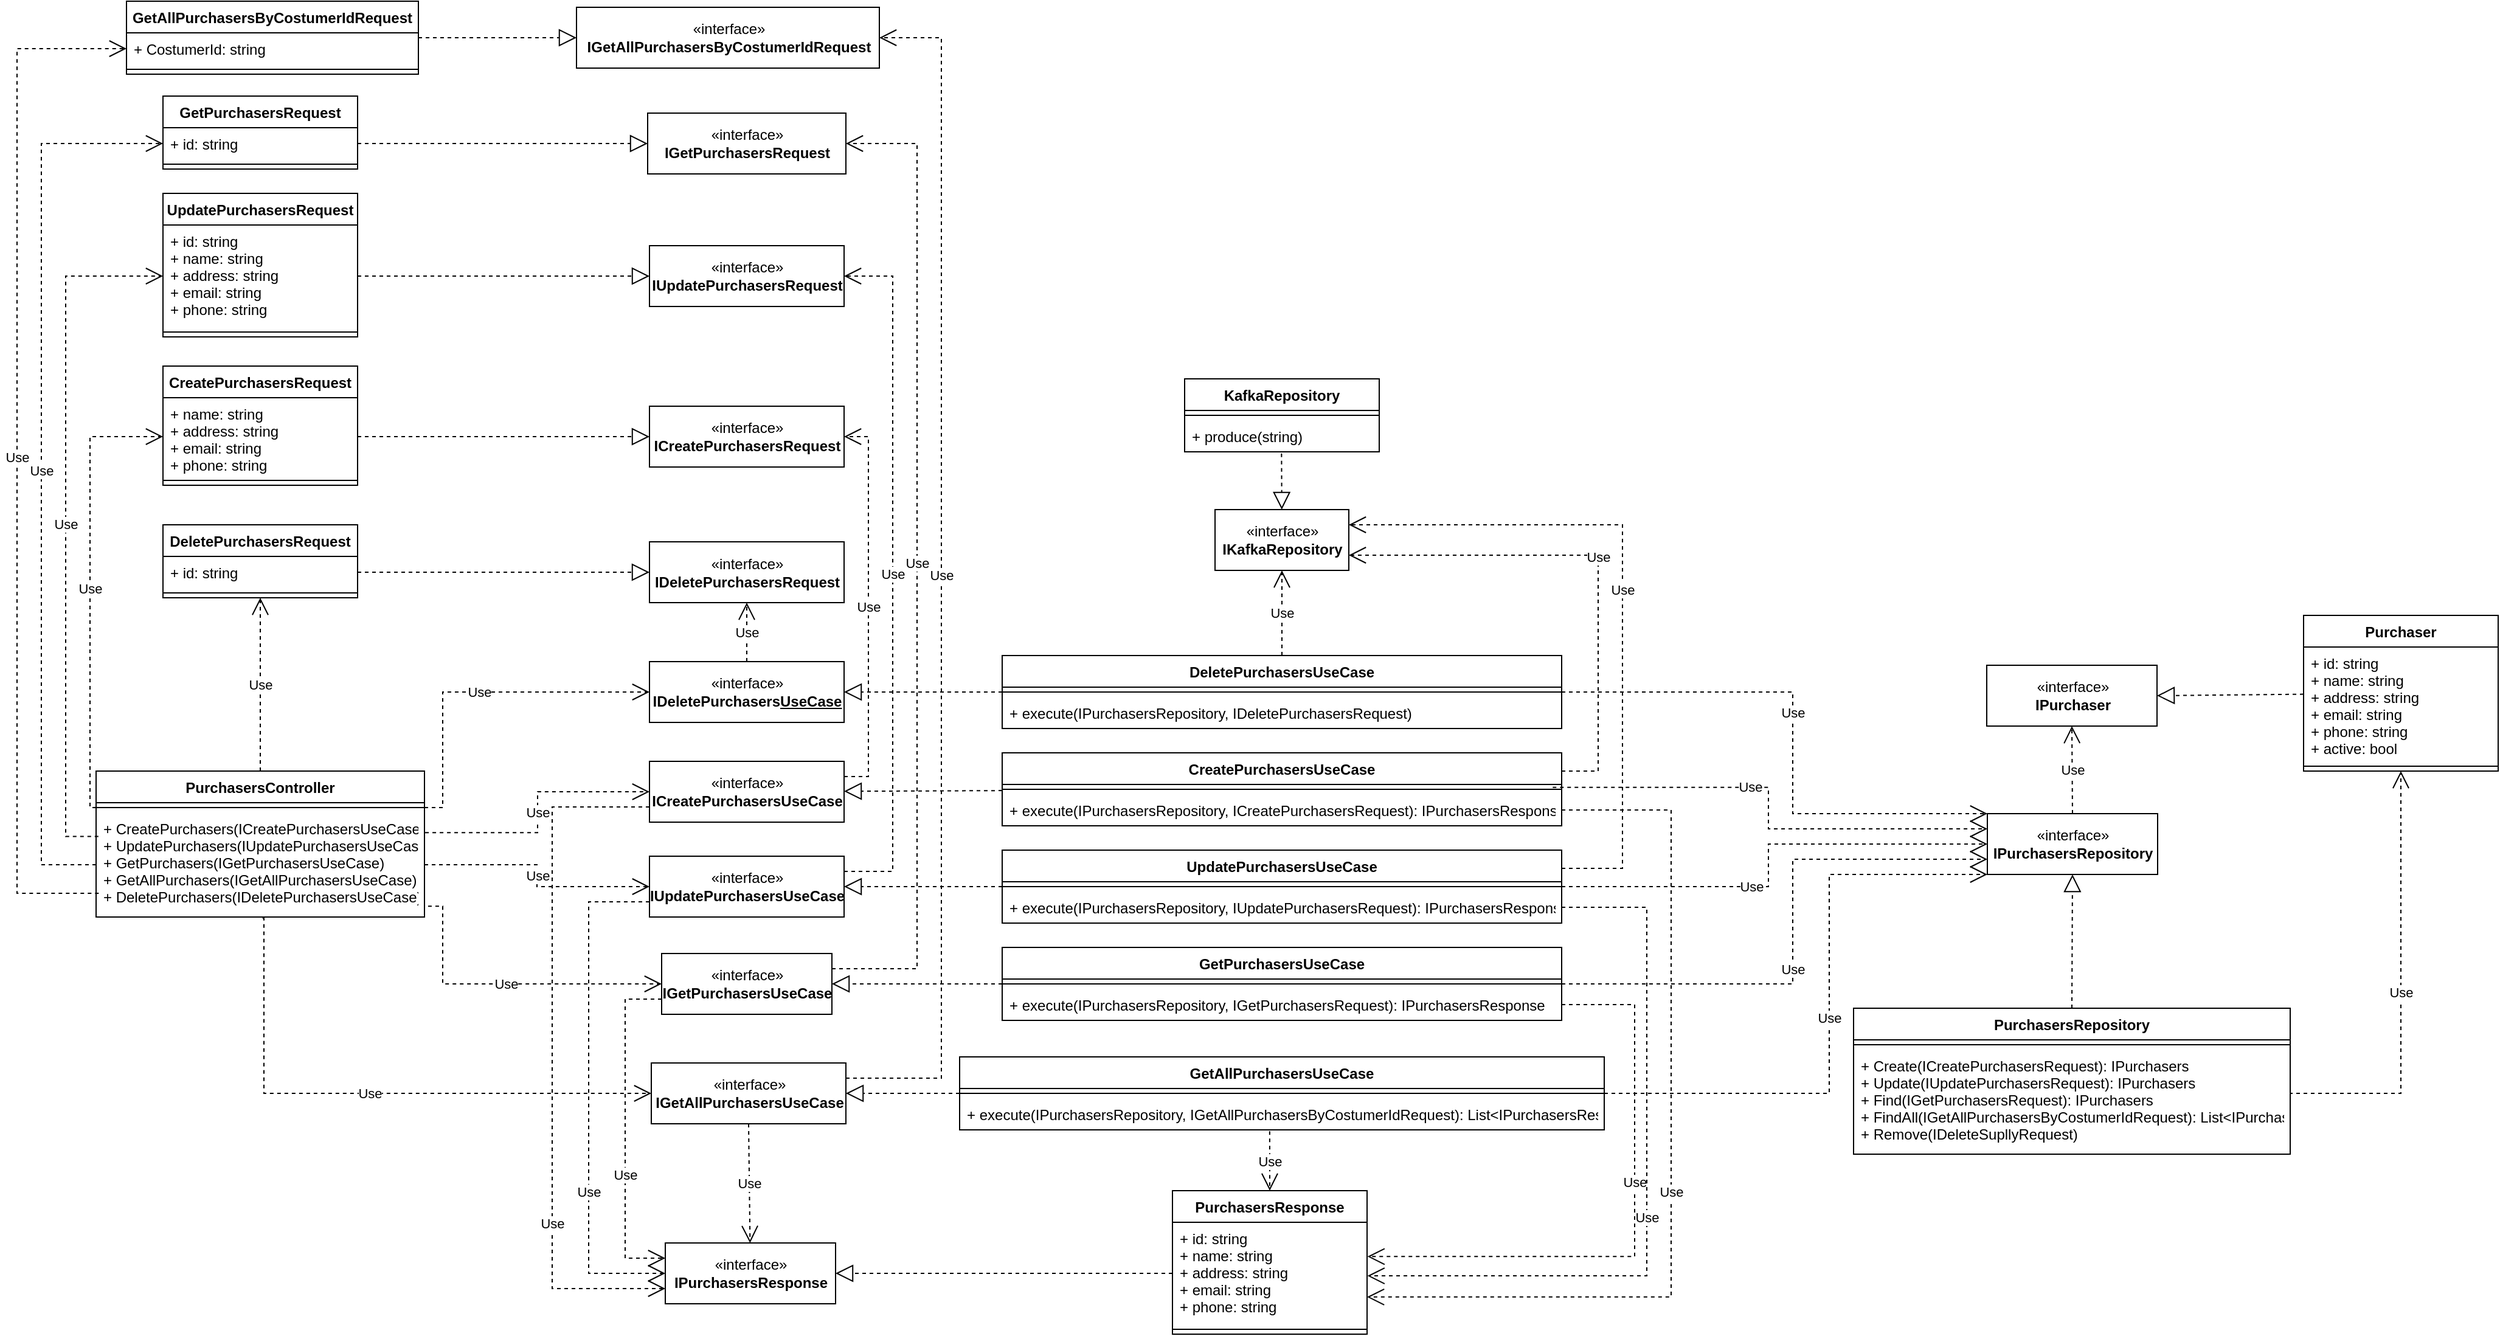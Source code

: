 <mxfile version="18.0.7" type="device"><diagram id="oYw7R-O7Lhc5RY37vG5c" name="Page-1"><mxGraphModel dx="2692" dy="2877" grid="1" gridSize="10" guides="1" tooltips="1" connect="1" arrows="1" fold="1" page="1" pageScale="1" pageWidth="827" pageHeight="1169" math="0" shadow="0"><root><mxCell id="0"/><mxCell id="1" parent="0"/><mxCell id="G_dxRfM780Akff3Wm1Jz-1" value="" style="endArrow=block;dashed=1;endFill=0;endSize=12;html=1;rounded=0;exitX=0;exitY=0.5;exitDx=0;exitDy=0;entryX=1;entryY=0.5;entryDx=0;entryDy=0;" parent="1" source="G_dxRfM780Akff3Wm1Jz-48" target="G_dxRfM780Akff3Wm1Jz-2" edge="1"><mxGeometry width="160" relative="1" as="geometry"><mxPoint x="-690" y="-1310" as="sourcePoint"/><mxPoint x="-260" y="-1103" as="targetPoint"/></mxGeometry></mxCell><mxCell id="G_dxRfM780Akff3Wm1Jz-2" value="«interface»&lt;br&gt;&lt;b&gt;IPurchasersResponse&lt;/b&gt;" style="html=1;" parent="1" vertex="1"><mxGeometry x="-897" y="-1280" width="140" height="50" as="geometry"/></mxCell><mxCell id="G_dxRfM780Akff3Wm1Jz-3" value="" style="endArrow=block;dashed=1;endFill=0;endSize=12;html=1;rounded=0;" parent="1" source="G_dxRfM780Akff3Wm1Jz-10" target="G_dxRfM780Akff3Wm1Jz-21" edge="1"><mxGeometry width="160" relative="1" as="geometry"><mxPoint x="-330" y="-1543" as="sourcePoint"/><mxPoint x="-170" y="-1543" as="targetPoint"/></mxGeometry></mxCell><mxCell id="G_dxRfM780Akff3Wm1Jz-4" value="" style="endArrow=block;dashed=1;endFill=0;endSize=12;html=1;rounded=0;" parent="1" source="G_dxRfM780Akff3Wm1Jz-7" target="G_dxRfM780Akff3Wm1Jz-20" edge="1"><mxGeometry width="160" relative="1" as="geometry"><mxPoint x="-680" y="-1583" as="sourcePoint"/><mxPoint x="-520" y="-1583" as="targetPoint"/></mxGeometry></mxCell><mxCell id="G_dxRfM780Akff3Wm1Jz-5" value="" style="endArrow=block;dashed=1;endFill=0;endSize=12;html=1;rounded=0;" parent="1" source="G_dxRfM780Akff3Wm1Jz-13" target="G_dxRfM780Akff3Wm1Jz-22" edge="1"><mxGeometry width="160" relative="1" as="geometry"><mxPoint x="-330" y="-1543" as="sourcePoint"/><mxPoint x="-170" y="-1543" as="targetPoint"/></mxGeometry></mxCell><mxCell id="G_dxRfM780Akff3Wm1Jz-6" value="" style="endArrow=block;dashed=1;endFill=0;endSize=12;html=1;rounded=0;" parent="1" source="G_dxRfM780Akff3Wm1Jz-16" target="G_dxRfM780Akff3Wm1Jz-23" edge="1"><mxGeometry width="160" relative="1" as="geometry"><mxPoint x="-330" y="-1543" as="sourcePoint"/><mxPoint x="-170" y="-1543" as="targetPoint"/></mxGeometry></mxCell><mxCell id="G_dxRfM780Akff3Wm1Jz-7" value="CreatePurchasersUseCase" style="swimlane;fontStyle=1;align=center;verticalAlign=top;childLayout=stackLayout;horizontal=1;startSize=26;horizontalStack=0;resizeParent=1;resizeParentMax=0;resizeLast=0;collapsible=1;marginBottom=0;" parent="1" vertex="1"><mxGeometry x="-620" y="-1683" width="460" height="60" as="geometry"/></mxCell><mxCell id="G_dxRfM780Akff3Wm1Jz-8" value="" style="line;strokeWidth=1;fillColor=none;align=left;verticalAlign=middle;spacingTop=-1;spacingLeft=3;spacingRight=3;rotatable=0;labelPosition=right;points=[];portConstraint=eastwest;" parent="G_dxRfM780Akff3Wm1Jz-7" vertex="1"><mxGeometry y="26" width="460" height="8" as="geometry"/></mxCell><mxCell id="G_dxRfM780Akff3Wm1Jz-9" value="+ execute(IPurchasersRepository, ICreatePurchasersRequest): IPurchasersResponse" style="text;strokeColor=none;fillColor=none;align=left;verticalAlign=top;spacingLeft=4;spacingRight=4;overflow=hidden;rotatable=0;points=[[0,0.5],[1,0.5]];portConstraint=eastwest;" parent="G_dxRfM780Akff3Wm1Jz-7" vertex="1"><mxGeometry y="34" width="460" height="26" as="geometry"/></mxCell><mxCell id="G_dxRfM780Akff3Wm1Jz-10" value="UpdatePurchasersUseCase" style="swimlane;fontStyle=1;align=center;verticalAlign=top;childLayout=stackLayout;horizontal=1;startSize=26;horizontalStack=0;resizeParent=1;resizeParentMax=0;resizeLast=0;collapsible=1;marginBottom=0;" parent="1" vertex="1"><mxGeometry x="-620" y="-1603" width="460" height="60" as="geometry"/></mxCell><mxCell id="G_dxRfM780Akff3Wm1Jz-11" value="" style="line;strokeWidth=1;fillColor=none;align=left;verticalAlign=middle;spacingTop=-1;spacingLeft=3;spacingRight=3;rotatable=0;labelPosition=right;points=[];portConstraint=eastwest;" parent="G_dxRfM780Akff3Wm1Jz-10" vertex="1"><mxGeometry y="26" width="460" height="8" as="geometry"/></mxCell><mxCell id="G_dxRfM780Akff3Wm1Jz-12" value="+ execute(IPurchasersRepository, IUpdatePurchasersRequest): IPurchasersResponse" style="text;strokeColor=none;fillColor=none;align=left;verticalAlign=top;spacingLeft=4;spacingRight=4;overflow=hidden;rotatable=0;points=[[0,0.5],[1,0.5]];portConstraint=eastwest;" parent="G_dxRfM780Akff3Wm1Jz-10" vertex="1"><mxGeometry y="34" width="460" height="26" as="geometry"/></mxCell><mxCell id="G_dxRfM780Akff3Wm1Jz-13" value="GetPurchasersUseCase" style="swimlane;fontStyle=1;align=center;verticalAlign=top;childLayout=stackLayout;horizontal=1;startSize=26;horizontalStack=0;resizeParent=1;resizeParentMax=0;resizeLast=0;collapsible=1;marginBottom=0;" parent="1" vertex="1"><mxGeometry x="-620" y="-1523" width="460" height="60" as="geometry"/></mxCell><mxCell id="G_dxRfM780Akff3Wm1Jz-14" value="" style="line;strokeWidth=1;fillColor=none;align=left;verticalAlign=middle;spacingTop=-1;spacingLeft=3;spacingRight=3;rotatable=0;labelPosition=right;points=[];portConstraint=eastwest;" parent="G_dxRfM780Akff3Wm1Jz-13" vertex="1"><mxGeometry y="26" width="460" height="8" as="geometry"/></mxCell><mxCell id="G_dxRfM780Akff3Wm1Jz-15" value="+ execute(IPurchasersRepository, IGetPurchasersRequest): IPurchasersResponse" style="text;strokeColor=none;fillColor=none;align=left;verticalAlign=top;spacingLeft=4;spacingRight=4;overflow=hidden;rotatable=0;points=[[0,0.5],[1,0.5]];portConstraint=eastwest;" parent="G_dxRfM780Akff3Wm1Jz-13" vertex="1"><mxGeometry y="34" width="460" height="26" as="geometry"/></mxCell><mxCell id="G_dxRfM780Akff3Wm1Jz-16" value="DeletePurchasersUseCase" style="swimlane;fontStyle=1;align=center;verticalAlign=top;childLayout=stackLayout;horizontal=1;startSize=26;horizontalStack=0;resizeParent=1;resizeParentMax=0;resizeLast=0;collapsible=1;marginBottom=0;" parent="1" vertex="1"><mxGeometry x="-620" y="-1763" width="460" height="60" as="geometry"/></mxCell><mxCell id="G_dxRfM780Akff3Wm1Jz-17" value="" style="line;strokeWidth=1;fillColor=none;align=left;verticalAlign=middle;spacingTop=-1;spacingLeft=3;spacingRight=3;rotatable=0;labelPosition=right;points=[];portConstraint=eastwest;" parent="G_dxRfM780Akff3Wm1Jz-16" vertex="1"><mxGeometry y="26" width="460" height="8" as="geometry"/></mxCell><mxCell id="G_dxRfM780Akff3Wm1Jz-18" value="+ execute(IPurchasersRepository, IDeletePurchasersRequest)" style="text;strokeColor=none;fillColor=none;align=left;verticalAlign=top;spacingLeft=4;spacingRight=4;overflow=hidden;rotatable=0;points=[[0,0.5],[1,0.5]];portConstraint=eastwest;" parent="G_dxRfM780Akff3Wm1Jz-16" vertex="1"><mxGeometry y="34" width="460" height="26" as="geometry"/></mxCell><mxCell id="G_dxRfM780Akff3Wm1Jz-19" value="&lt;span style=&quot;color: rgba(0 , 0 , 0 , 0) ; font-family: monospace ; font-size: 0px&quot;&gt;%3CmxGraphModel%3E%3Croot%3E%3CmxCell%20id%3D%220%22%2F%3E%3CmxCell%20id%3D%221%22%20parent%3D%220%22%2F%3E%3CmxCell%20id%3D%222%22%20value%3D%22%C2%ABinterface%C2%BB%26lt%3Bbr%26gt%3B%26lt%3Bb%26gt%3BICreatePurchasersRequest%26lt%3B%2Fb%26gt%3B%22%20style%3D%22html%3D1%3B%22%20vertex%3D%221%22%20parent%3D%221%22%3E%3CmxGeometry%20x%3D%22-1110%22%20y%3D%22-2160%22%20width%3D%22140%22%20height%3D%2250%22%20as%3D%22geometry%22%2F%3E%3C%2FmxCell%3E%3CmxCell%20id%3D%223%22%20value%3D%22%C2%ABinterface%C2%BB%26lt%3Bbr%26gt%3B%26lt%3Bb%26gt%3BIGetPurchasersRequest%26lt%3B%2Fb%26gt%3B%22%20style%3D%22html%3D1%3B%22%20vertex%3D%221%22%20parent%3D%221%22%3E%3CmxGeometry%20x%3D%22-1110%22%20y%3D%22-2040%22%20width%3D%22140%22%20height%3D%2250%22%20as%3D%22geometry%22%2F%3E%3C%2FmxCell%3E%3CmxCell%20id%3D%224%22%20value%3D%22%C2%ABinterface%C2%BB%26lt%3Bbr%26gt%3B%26lt%3Bb%26gt%3BIUpdatePurchasersR%26lt%3B%2Fb%26gt%3B%26lt%3Bspan%20style%3D%26quot%3Bcolor%3A%20rgba(0%20%2C%200%20%2C%200%20%2C%200)%20%3B%20font-family%3A%20monospace%20%3B%20font-size%3A%200px%26quot%3B%26gt%3B%253CmxGraphModel%253E%253Croot%253E%253CmxCell%2520id%253D%25220%2522%252F%253E%253CmxCell%2520id%253D%25221%2522%2520parent%253D%25220%2522%252F%253E%253CmxCell%2520id%253D%25222%2522%2520value%253D%2522%25C2%25ABinterface%25C2%25BB%2526lt%253Bbr%2526gt%253B%2526lt%253Bb%2526gt%253BICreatePurchasersRequest%2526lt%253B%252Fb%2526gt%253B%2522%2520style%253D%2522html%253D1%253B%2522%2520vertex%253D%25221%2522%2520parent%253D%25221%2522%253E%253CmxGeometry%2520x%253D%2522-790%2522%2520y%253D%2522-1310%2522%2520width%253D%2522140%2522%2520height%253D%252250%2522%2520as%253D%2522geometry%2522%252F%253E%253C%252FmxCell%253E%253C%252Froot%253E%253C%252FmxGraphModel%253E%26lt%3B%2Fspan%26gt%3B%26lt%3Bb%26gt%3B%26lt%3Bbr%26gt%3Bequest%26lt%3B%2Fb%26gt%3B%22%20style%3D%22html%3D1%3B%22%20vertex%3D%221%22%20parent%3D%221%22%3E%3CmxGeometry%20x%3D%22-1110%22%20y%3D%22-2100%22%20width%3D%22140%22%20height%3D%2250%22%20as%3D%22geometry%22%2F%3E%3C%2FmxCell%3E%3CmxCell%20id%3D%225%22%20value%3D%22%C2%ABinterface%C2%BB%26lt%3Bbr%26gt%3B%26lt%3Bb%26gt%3BIDeletePurchasersRequest%26lt%3B%2Fb%26gt%3B%22%20style%3D%22html%3D1%3B%22%20vertex%3D%221%22%20parent%3D%221%22%3E%3CmxGeometry%20x%3D%22-1110%22%20y%3D%22-1980%22%20width%3D%22140%22%20height%3D%2250%22%20as%3D%22geometry%22%2F%3E%3C%2FmxCell%3E%3C%2Froot%3E%3C%2FmxGraphModel%3E&lt;/span&gt;" style="html=1;strokeColor=none;resizeWidth=1;resizeHeight=1;fillColor=none;part=1;connectable=0;allowArrows=0;deletable=0;" parent="1" vertex="1"><mxGeometry x="-940" y="-1773" width="230.0" height="224" as="geometry"><mxPoint y="30" as="offset"/></mxGeometry></mxCell><mxCell id="G_dxRfM780Akff3Wm1Jz-20" value="«interface»&lt;br&gt;&lt;b&gt;ICreatePurchasersUseCase&lt;/b&gt;" style="html=1;" parent="1" vertex="1"><mxGeometry x="-910" y="-1676" width="160" height="50" as="geometry"/></mxCell><mxCell id="G_dxRfM780Akff3Wm1Jz-21" value="«interface»&lt;br&gt;&lt;b&gt;IUpdatePurchasersUseCase&lt;/b&gt;&lt;span style=&quot;color: rgba(0 , 0 , 0 , 0) ; font-family: monospace ; font-size: 0px&quot;&gt;%3CmxGraphModel%3E%3Croot%3E%3CmxCell%20id%3D%220%22%2F%3E%3CmxCell%20id%3D%221%22%20parent%3D%220%22%2F%3E%3CmxCell%20id%3D%222%22%20value%3D%22%C2%ABinterface%C2%BB%26lt%3Bbr%26gt%3B%26lt%3Bb%26gt%3BICreatePurchasersRequest%26lt%3B%2Fb%26gt%3B%22%20style%3D%22html%3D1%3B%22%20vertex%3D%221%22%20parent%3D%221%22%3E%3CmxGeometry%20x%3D%22-790%22%20y%3D%22-1310%22%20width%3D%22140%22%20height%3D%2250%22%20as%3D%22geometry%22%2F%3E%3C%2FmxCell%3E%3C%2Froot%3E%3C%2FmxGraphMom&lt;/span&gt;&lt;b&gt;&lt;br&gt;&lt;/b&gt;" style="html=1;" parent="1" vertex="1"><mxGeometry x="-910" y="-1598" width="160" height="50" as="geometry"/></mxCell><mxCell id="G_dxRfM780Akff3Wm1Jz-22" value="«interface»&lt;br&gt;&lt;b&gt;IGetPurchasersUseCase&lt;/b&gt;" style="html=1;" parent="1" vertex="1"><mxGeometry x="-900" y="-1518" width="140" height="50" as="geometry"/></mxCell><mxCell id="G_dxRfM780Akff3Wm1Jz-23" value="«interface»&lt;br&gt;&lt;b&gt;IDeletePurchasers&lt;u&gt;UseCase&lt;/u&gt;&lt;/b&gt;" style="html=1;" parent="1" vertex="1"><mxGeometry x="-910" y="-1758" width="160" height="50" as="geometry"/></mxCell><mxCell id="G_dxRfM780Akff3Wm1Jz-24" value="Use" style="endArrow=open;endSize=12;dashed=1;html=1;rounded=0;exitX=0;exitY=0.75;exitDx=0;exitDy=0;edgeStyle=elbowEdgeStyle;entryX=0;entryY=0.75;entryDx=0;entryDy=0;" parent="1" source="G_dxRfM780Akff3Wm1Jz-20" target="G_dxRfM780Akff3Wm1Jz-2" edge="1"><mxGeometry x="0.485" width="160" relative="1" as="geometry"><mxPoint x="-1180" y="-1623" as="sourcePoint"/><mxPoint x="-930" y="-1233" as="targetPoint"/><Array as="points"><mxPoint x="-990" y="-1593"/><mxPoint x="-980" y="-1373"/><mxPoint x="-910" y="-1193"/><mxPoint x="-930" y="-1403"/><mxPoint x="-920" y="-1643"/><mxPoint x="-910" y="-1663"/><mxPoint x="-900" y="-1543"/></Array><mxPoint as="offset"/></mxGeometry></mxCell><mxCell id="G_dxRfM780Akff3Wm1Jz-25" value="Use" style="endArrow=open;endSize=12;dashed=1;html=1;rounded=0;exitX=0;exitY=0.75;exitDx=0;exitDy=0;edgeStyle=elbowEdgeStyle;entryX=0;entryY=0.5;entryDx=0;entryDy=0;" parent="1" source="G_dxRfM780Akff3Wm1Jz-21" target="G_dxRfM780Akff3Wm1Jz-2" edge="1"><mxGeometry x="0.376" width="160" relative="1" as="geometry"><mxPoint x="-1040" y="-1433" as="sourcePoint"/><mxPoint x="-950" y="-1213" as="targetPoint"/><Array as="points"><mxPoint x="-960" y="-1383"/><mxPoint x="-950" y="-1423"/><mxPoint x="-950" y="-1393"/><mxPoint x="-930" y="-1473"/><mxPoint x="-920" y="-1502"/></Array><mxPoint as="offset"/></mxGeometry></mxCell><mxCell id="G_dxRfM780Akff3Wm1Jz-26" value="Use" style="endArrow=open;endSize=12;dashed=1;html=1;rounded=0;exitX=0;exitY=0.75;exitDx=0;exitDy=0;edgeStyle=elbowEdgeStyle;entryX=0;entryY=0.25;entryDx=0;entryDy=0;" parent="1" source="G_dxRfM780Akff3Wm1Jz-22" target="G_dxRfM780Akff3Wm1Jz-2" edge="1"><mxGeometry x="0.264" width="160" relative="1" as="geometry"><mxPoint x="-1040" y="-1433" as="sourcePoint"/><mxPoint x="-970" y="-1163" as="targetPoint"/><Array as="points"><mxPoint x="-930" y="-1373"/><mxPoint x="-830" y="-1353"/><mxPoint x="-940" y="-1373"/><mxPoint x="-970" y="-1363"/><mxPoint x="-990" y="-1383"/><mxPoint x="-950" y="-1463"/><mxPoint x="-940" y="-1463"/></Array><mxPoint as="offset"/></mxGeometry></mxCell><mxCell id="G_dxRfM780Akff3Wm1Jz-27" value="Use" style="endArrow=open;endSize=12;dashed=1;html=1;rounded=0;exitX=0.984;exitY=0.3;exitDx=0;exitDy=0;entryX=0;entryY=0.25;entryDx=0;entryDy=0;edgeStyle=elbowEdgeStyle;exitPerimeter=0;" parent="1" source="G_dxRfM780Akff3Wm1Jz-8" target="G_dxRfM780Akff3Wm1Jz-74" edge="1"><mxGeometry x="-0.17" width="160" relative="1" as="geometry"><mxPoint x="-330" y="-1633" as="sourcePoint"/><mxPoint x="-170" y="-1633" as="targetPoint"/><Array as="points"><mxPoint x="10" y="-1633"/><mxPoint x="10" y="-1703"/></Array><mxPoint as="offset"/></mxGeometry></mxCell><mxCell id="G_dxRfM780Akff3Wm1Jz-28" value="Use" style="endArrow=open;endSize=12;dashed=1;html=1;rounded=0;exitX=1;exitY=0.5;exitDx=0;exitDy=0;entryX=0;entryY=0.5;entryDx=0;entryDy=0;edgeStyle=elbowEdgeStyle;" parent="1" source="G_dxRfM780Akff3Wm1Jz-10" target="G_dxRfM780Akff3Wm1Jz-74" edge="1"><mxGeometry x="-0.193" width="160" relative="1" as="geometry"><mxPoint x="-320" y="-1623" as="sourcePoint"/><mxPoint x="-160" y="-1623" as="targetPoint"/><Array as="points"><mxPoint x="10" y="-1593"/></Array><mxPoint as="offset"/></mxGeometry></mxCell><mxCell id="G_dxRfM780Akff3Wm1Jz-29" value="Use" style="endArrow=open;endSize=12;dashed=1;html=1;rounded=0;exitX=1;exitY=0.5;exitDx=0;exitDy=0;entryX=0;entryY=0.75;entryDx=0;entryDy=0;edgeStyle=elbowEdgeStyle;" parent="1" source="G_dxRfM780Akff3Wm1Jz-13" target="G_dxRfM780Akff3Wm1Jz-74" edge="1"><mxGeometry x="-0.104" width="160" relative="1" as="geometry"><mxPoint x="-310" y="-1613" as="sourcePoint"/><mxPoint x="-150" y="-1613" as="targetPoint"/><Array as="points"><mxPoint x="30" y="-1523"/><mxPoint x="-20" y="-1603"/><mxPoint x="-270" y="-1603"/></Array><mxPoint as="offset"/></mxGeometry></mxCell><mxCell id="G_dxRfM780Akff3Wm1Jz-30" value="Use" style="endArrow=open;endSize=12;dashed=1;html=1;rounded=0;edgeStyle=elbowEdgeStyle;exitX=1;exitY=0.5;exitDx=0;exitDy=0;entryX=0;entryY=0;entryDx=0;entryDy=0;" parent="1" source="G_dxRfM780Akff3Wm1Jz-16" target="G_dxRfM780Akff3Wm1Jz-74" edge="1"><mxGeometry x="-0.08" width="160" relative="1" as="geometry"><mxPoint x="-290" y="-1533" as="sourcePoint"/><mxPoint x="140" y="-1733" as="targetPoint"/><Array as="points"><mxPoint x="30" y="-1673"/><mxPoint x="20" y="-1543"/></Array><mxPoint as="offset"/></mxGeometry></mxCell><mxCell id="G_dxRfM780Akff3Wm1Jz-31" value="DeletePurchasersRequest" style="swimlane;fontStyle=1;align=center;verticalAlign=top;childLayout=stackLayout;horizontal=1;startSize=26;horizontalStack=0;resizeParent=1;resizeParentMax=0;resizeLast=0;collapsible=1;marginBottom=0;" parent="1" vertex="1"><mxGeometry x="-1310" y="-1870.5" width="160" height="60" as="geometry"/></mxCell><mxCell id="G_dxRfM780Akff3Wm1Jz-32" value="+ id: string" style="text;strokeColor=none;fillColor=none;align=left;verticalAlign=top;spacingLeft=4;spacingRight=4;overflow=hidden;rotatable=0;points=[[0,0.5],[1,0.5]];portConstraint=eastwest;" parent="G_dxRfM780Akff3Wm1Jz-31" vertex="1"><mxGeometry y="26" width="160" height="26" as="geometry"/></mxCell><mxCell id="G_dxRfM780Akff3Wm1Jz-33" value="" style="line;strokeWidth=1;fillColor=none;align=left;verticalAlign=middle;spacingTop=-1;spacingLeft=3;spacingRight=3;rotatable=0;labelPosition=right;points=[];portConstraint=eastwest;" parent="G_dxRfM780Akff3Wm1Jz-31" vertex="1"><mxGeometry y="52" width="160" height="8" as="geometry"/></mxCell><mxCell id="G_dxRfM780Akff3Wm1Jz-34" style="edgeStyle=elbowEdgeStyle;rounded=0;orthogonalLoop=1;jettySize=auto;html=1;exitX=0.5;exitY=0;exitDx=0;exitDy=0;" parent="1" source="G_dxRfM780Akff3Wm1Jz-31" target="G_dxRfM780Akff3Wm1Jz-31" edge="1"><mxGeometry relative="1" as="geometry"/></mxCell><mxCell id="G_dxRfM780Akff3Wm1Jz-35" value="GetPurchasersRequest" style="swimlane;fontStyle=1;align=center;verticalAlign=top;childLayout=stackLayout;horizontal=1;startSize=26;horizontalStack=0;resizeParent=1;resizeParentMax=0;resizeLast=0;collapsible=1;marginBottom=0;" parent="1" vertex="1"><mxGeometry x="-1310" y="-2223" width="160" height="60" as="geometry"/></mxCell><mxCell id="G_dxRfM780Akff3Wm1Jz-36" value="+ id: string" style="text;strokeColor=none;fillColor=none;align=left;verticalAlign=top;spacingLeft=4;spacingRight=4;overflow=hidden;rotatable=0;points=[[0,0.5],[1,0.5]];portConstraint=eastwest;" parent="G_dxRfM780Akff3Wm1Jz-35" vertex="1"><mxGeometry y="26" width="160" height="26" as="geometry"/></mxCell><mxCell id="G_dxRfM780Akff3Wm1Jz-37" value="" style="line;strokeWidth=1;fillColor=none;align=left;verticalAlign=middle;spacingTop=-1;spacingLeft=3;spacingRight=3;rotatable=0;labelPosition=right;points=[];portConstraint=eastwest;" parent="G_dxRfM780Akff3Wm1Jz-35" vertex="1"><mxGeometry y="52" width="160" height="8" as="geometry"/></mxCell><mxCell id="G_dxRfM780Akff3Wm1Jz-38" value="UpdatePurchasersRequest" style="swimlane;fontStyle=1;align=center;verticalAlign=top;childLayout=stackLayout;horizontal=1;startSize=26;horizontalStack=0;resizeParent=1;resizeParentMax=0;resizeLast=0;collapsible=1;marginBottom=0;" parent="1" vertex="1"><mxGeometry x="-1310" y="-2143" width="160" height="118" as="geometry"/></mxCell><mxCell id="G_dxRfM780Akff3Wm1Jz-39" value="+ id: string&#10;+ name: string&#10;+ address: string&#10;+ email: string&#10;+ phone: string" style="text;strokeColor=none;fillColor=none;align=left;verticalAlign=top;spacingLeft=4;spacingRight=4;overflow=hidden;rotatable=0;points=[[0,0.5],[1,0.5]];portConstraint=eastwest;" parent="G_dxRfM780Akff3Wm1Jz-38" vertex="1"><mxGeometry y="26" width="160" height="84" as="geometry"/></mxCell><mxCell id="G_dxRfM780Akff3Wm1Jz-40" value="" style="line;strokeWidth=1;fillColor=none;align=left;verticalAlign=middle;spacingTop=-1;spacingLeft=3;spacingRight=3;rotatable=0;labelPosition=right;points=[];portConstraint=eastwest;" parent="G_dxRfM780Akff3Wm1Jz-38" vertex="1"><mxGeometry y="110" width="160" height="8" as="geometry"/></mxCell><mxCell id="G_dxRfM780Akff3Wm1Jz-41" value="CreatePurchasersRequest" style="swimlane;fontStyle=1;align=center;verticalAlign=top;childLayout=stackLayout;horizontal=1;startSize=26;horizontalStack=0;resizeParent=1;resizeParentMax=0;resizeLast=0;collapsible=1;marginBottom=0;" parent="1" vertex="1"><mxGeometry x="-1310" y="-2001" width="160" height="98" as="geometry"/></mxCell><mxCell id="G_dxRfM780Akff3Wm1Jz-42" value="+ name: string&#10;+ address: string&#10;+ email: string&#10;+ phone: string" style="text;strokeColor=none;fillColor=none;align=left;verticalAlign=top;spacingLeft=4;spacingRight=4;overflow=hidden;rotatable=0;points=[[0,0.5],[1,0.5]];portConstraint=eastwest;" parent="G_dxRfM780Akff3Wm1Jz-41" vertex="1"><mxGeometry y="26" width="160" height="64" as="geometry"/></mxCell><mxCell id="G_dxRfM780Akff3Wm1Jz-43" value="" style="line;strokeWidth=1;fillColor=none;align=left;verticalAlign=middle;spacingTop=-1;spacingLeft=3;spacingRight=3;rotatable=0;labelPosition=right;points=[];portConstraint=eastwest;" parent="G_dxRfM780Akff3Wm1Jz-41" vertex="1"><mxGeometry y="90" width="160" height="8" as="geometry"/></mxCell><mxCell id="G_dxRfM780Akff3Wm1Jz-44" value="Use" style="endArrow=open;endSize=12;dashed=1;html=1;rounded=0;exitX=1;exitY=0.5;exitDx=0;exitDy=0;entryX=1.002;entryY=0.335;entryDx=0;entryDy=0;edgeStyle=elbowEdgeStyle;entryPerimeter=0;" parent="1" source="G_dxRfM780Akff3Wm1Jz-15" target="G_dxRfM780Akff3Wm1Jz-48" edge="1"><mxGeometry x="-0.153" width="160" relative="1" as="geometry"><mxPoint x="-470" y="-1433" as="sourcePoint"/><mxPoint x="-530" y="-1375" as="targetPoint"/><Array as="points"><mxPoint x="-100" y="-1443"/><mxPoint x="-120" y="-1363"/><mxPoint x="-510" y="-1423"/><mxPoint x="-500" y="-1473"/></Array><mxPoint as="offset"/></mxGeometry></mxCell><mxCell id="G_dxRfM780Akff3Wm1Jz-45" value="Use" style="endArrow=open;endSize=12;dashed=1;html=1;rounded=0;exitX=1;exitY=0.5;exitDx=0;exitDy=0;entryX=1.002;entryY=0.524;entryDx=0;entryDy=0;edgeStyle=elbowEdgeStyle;entryPerimeter=0;" parent="1" source="G_dxRfM780Akff3Wm1Jz-12" target="G_dxRfM780Akff3Wm1Jz-48" edge="1"><mxGeometry x="0.077" width="160" relative="1" as="geometry"><mxPoint x="-540" y="-1513" as="sourcePoint"/><mxPoint x="-530" y="-1360" as="targetPoint"/><Array as="points"><mxPoint x="-90" y="-1533"/><mxPoint x="-110" y="-1533"/><mxPoint x="-120" y="-1383"/><mxPoint x="-130" y="-1413"/><mxPoint x="-140" y="-1453"/><mxPoint x="-480" y="-1473"/></Array><mxPoint as="offset"/></mxGeometry></mxCell><mxCell id="G_dxRfM780Akff3Wm1Jz-46" value="Use" style="endArrow=open;endSize=12;dashed=1;html=1;rounded=0;exitX=1;exitY=0.5;exitDx=0;exitDy=0;entryX=1;entryY=0.731;entryDx=0;entryDy=0;edgeStyle=elbowEdgeStyle;entryPerimeter=0;" parent="1" source="G_dxRfM780Akff3Wm1Jz-9" target="G_dxRfM780Akff3Wm1Jz-48" edge="1"><mxGeometry x="0.093" width="160" relative="1" as="geometry"><mxPoint x="-400" y="-1443" as="sourcePoint"/><mxPoint x="-530" y="-1352.5" as="targetPoint"/><Array as="points"><mxPoint x="-70" y="-1443"/><mxPoint x="-90" y="-1453"/><mxPoint x="-110" y="-1603"/><mxPoint x="-250" y="-1533"/><mxPoint x="-460" y="-1523"/></Array><mxPoint y="-1" as="offset"/></mxGeometry></mxCell><mxCell id="G_dxRfM780Akff3Wm1Jz-47" value="PurchasersResponse" style="swimlane;fontStyle=1;align=center;verticalAlign=top;childLayout=stackLayout;horizontal=1;startSize=26;horizontalStack=0;resizeParent=1;resizeParentMax=0;resizeLast=0;collapsible=1;marginBottom=0;" parent="1" vertex="1"><mxGeometry x="-480" y="-1323" width="160" height="118" as="geometry"/></mxCell><mxCell id="G_dxRfM780Akff3Wm1Jz-48" value="+ id: string&#10;+ name: string&#10;+ address: string&#10;+ email: string&#10;+ phone: string" style="text;strokeColor=none;fillColor=none;align=left;verticalAlign=top;spacingLeft=4;spacingRight=4;overflow=hidden;rotatable=0;points=[[0,0.5],[1,0.5]];portConstraint=eastwest;" parent="G_dxRfM780Akff3Wm1Jz-47" vertex="1"><mxGeometry y="26" width="160" height="84" as="geometry"/></mxCell><mxCell id="G_dxRfM780Akff3Wm1Jz-49" value="" style="line;strokeWidth=1;fillColor=none;align=left;verticalAlign=middle;spacingTop=-1;spacingLeft=3;spacingRight=3;rotatable=0;labelPosition=right;points=[];portConstraint=eastwest;" parent="G_dxRfM780Akff3Wm1Jz-47" vertex="1"><mxGeometry y="110" width="160" height="8" as="geometry"/></mxCell><mxCell id="G_dxRfM780Akff3Wm1Jz-50" value="Use" style="endArrow=open;endSize=12;dashed=1;html=1;rounded=0;exitX=0.5;exitY=0;exitDx=0;exitDy=0;entryX=0.5;entryY=1;entryDx=0;entryDy=0;" parent="1" source="G_dxRfM780Akff3Wm1Jz-74" target="G_dxRfM780Akff3Wm1Jz-75" edge="1"><mxGeometry width="160" relative="1" as="geometry"><mxPoint x="-18.5" y="-1733" as="sourcePoint"/><mxPoint x="-10" y="-1813" as="targetPoint"/></mxGeometry></mxCell><mxCell id="G_dxRfM780Akff3Wm1Jz-51" value="«interface»&lt;br&gt;&lt;b&gt;IDeletePurchasersRequest&lt;/b&gt;" style="html=1;" parent="1" vertex="1"><mxGeometry x="-910" y="-1856.5" width="160" height="50" as="geometry"/></mxCell><mxCell id="G_dxRfM780Akff3Wm1Jz-52" value="«interface»&lt;br&gt;&lt;b&gt;ICreatePurchasersRequest&lt;/b&gt;" style="html=1;" parent="1" vertex="1"><mxGeometry x="-910" y="-1968" width="160" height="50" as="geometry"/></mxCell><mxCell id="G_dxRfM780Akff3Wm1Jz-53" value="«interface»&lt;br&gt;&lt;b&gt;IUpdatePurchasersR&lt;/b&gt;&lt;span style=&quot;color: rgba(0 , 0 , 0 , 0) ; font-family: monospace ; font-size: 0px&quot;&gt;3CmxGraphModel%3E%3Croot%3E%3CmxCell%20id%3D%220%22%2F%3E%3CmxCell%20id%3D%221%22%20parent%3D%220%22%2F%3E%3CmxCell%20id%3D%222%22%20value%3D%22%C2%ABinterface%C2%BB%26lt%3Bbr%26gt%3B%26lt%3Bb%26gt%3BICreatePurchasersRequest%26lt%3B%2Fb%26gt%3B%22%20style%3D%22html%3D1%3B%22%20vertex%3D%221%22%20parent%3D%221%22%3E%3CmxGeometry%20x%3D%22-790%22%20y%3D%22-1310%22%20width%3D%22140%22%20height%3D%2250%22%20as%3D%22geometry%22%2F%3E%3C%2FmxCell%3E%3C%2Froot%3E%3C%2FmxGraphModel%3E&lt;/span&gt;&lt;b&gt;equest&lt;/b&gt;" style="html=1;" parent="1" vertex="1"><mxGeometry x="-910" y="-2100" width="160" height="50" as="geometry"/></mxCell><mxCell id="G_dxRfM780Akff3Wm1Jz-54" value="«interface»&lt;br&gt;&lt;b&gt;IGetPurchasersRequest&lt;/b&gt;" style="html=1;" parent="1" vertex="1"><mxGeometry x="-911.5" y="-2209" width="163" height="50" as="geometry"/></mxCell><mxCell id="G_dxRfM780Akff3Wm1Jz-55" value="Use" style="endArrow=open;endSize=12;dashed=1;html=1;rounded=0;entryX=0.5;entryY=1;entryDx=0;entryDy=0;exitX=0.5;exitY=0;exitDx=0;exitDy=0;" parent="1" source="G_dxRfM780Akff3Wm1Jz-23" target="G_dxRfM780Akff3Wm1Jz-51" edge="1"><mxGeometry width="160" relative="1" as="geometry"><mxPoint x="-830" y="-1803" as="sourcePoint"/><mxPoint x="-670" y="-1803" as="targetPoint"/></mxGeometry></mxCell><mxCell id="G_dxRfM780Akff3Wm1Jz-56" value="PurchasersController" style="swimlane;fontStyle=1;align=center;verticalAlign=top;childLayout=stackLayout;horizontal=1;startSize=26;horizontalStack=0;resizeParent=1;resizeParentMax=0;resizeLast=0;collapsible=1;marginBottom=0;" parent="1" vertex="1"><mxGeometry x="-1365" y="-1668" width="270" height="120" as="geometry"/></mxCell><mxCell id="G_dxRfM780Akff3Wm1Jz-57" value="" style="line;strokeWidth=1;fillColor=none;align=left;verticalAlign=middle;spacingTop=-1;spacingLeft=3;spacingRight=3;rotatable=0;labelPosition=right;points=[];portConstraint=eastwest;" parent="G_dxRfM780Akff3Wm1Jz-56" vertex="1"><mxGeometry y="26" width="270" height="8" as="geometry"/></mxCell><mxCell id="G_dxRfM780Akff3Wm1Jz-58" value="+ CreatePurchasers(ICreatePurchasersUseCase)&#10;+ UpdatePurchasers(IUpdatePurchasersUseCase)&#10;+ GetPurchasers(IGetPurchasersUseCase)&#10;+ GetAllPurchasers(IGetAllPurchasersUseCase)&#10;+ DeletePurchasers(IDeletePurchasersUseCase)" style="text;strokeColor=none;fillColor=none;align=left;verticalAlign=top;spacingLeft=4;spacingRight=4;overflow=hidden;rotatable=0;points=[[0,0.5],[1,0.5]];portConstraint=eastwest;" parent="G_dxRfM780Akff3Wm1Jz-56" vertex="1"><mxGeometry y="34" width="270" height="86" as="geometry"/></mxCell><mxCell id="G_dxRfM780Akff3Wm1Jz-59" value="" style="endArrow=block;dashed=1;endFill=0;endSize=12;html=1;rounded=0;entryX=0;entryY=0.5;entryDx=0;entryDy=0;" parent="1" source="G_dxRfM780Akff3Wm1Jz-36" target="G_dxRfM780Akff3Wm1Jz-54" edge="1"><mxGeometry width="160" relative="1" as="geometry"><mxPoint x="-1120" y="-2203" as="sourcePoint"/><mxPoint x="-960" y="-2203" as="targetPoint"/></mxGeometry></mxCell><mxCell id="G_dxRfM780Akff3Wm1Jz-60" value="" style="endArrow=block;dashed=1;endFill=0;endSize=12;html=1;rounded=0;exitX=1;exitY=0.5;exitDx=0;exitDy=0;entryX=0;entryY=0.5;entryDx=0;entryDy=0;" parent="1" source="G_dxRfM780Akff3Wm1Jz-39" target="G_dxRfM780Akff3Wm1Jz-53" edge="1"><mxGeometry width="160" relative="1" as="geometry"><mxPoint x="-1100" y="-2073" as="sourcePoint"/><mxPoint x="-940" y="-2073" as="targetPoint"/></mxGeometry></mxCell><mxCell id="G_dxRfM780Akff3Wm1Jz-61" value="" style="endArrow=block;dashed=1;endFill=0;endSize=12;html=1;rounded=0;exitX=1;exitY=0.5;exitDx=0;exitDy=0;entryX=0;entryY=0.5;entryDx=0;entryDy=0;" parent="1" source="G_dxRfM780Akff3Wm1Jz-42" target="G_dxRfM780Akff3Wm1Jz-52" edge="1"><mxGeometry width="160" relative="1" as="geometry"><mxPoint x="-1270" y="-1993" as="sourcePoint"/><mxPoint x="-1110" y="-1993" as="targetPoint"/></mxGeometry></mxCell><mxCell id="G_dxRfM780Akff3Wm1Jz-62" value="" style="endArrow=block;dashed=1;endFill=0;endSize=12;html=1;rounded=0;exitX=1;exitY=0.5;exitDx=0;exitDy=0;" parent="1" source="G_dxRfM780Akff3Wm1Jz-32" target="G_dxRfM780Akff3Wm1Jz-51" edge="1"><mxGeometry width="160" relative="1" as="geometry"><mxPoint x="-1130" y="-1823" as="sourcePoint"/><mxPoint x="-970" y="-1823" as="targetPoint"/></mxGeometry></mxCell><mxCell id="G_dxRfM780Akff3Wm1Jz-63" value="Use" style="endArrow=open;endSize=12;dashed=1;html=1;rounded=0;exitX=1;exitY=0.25;exitDx=0;exitDy=0;entryX=1;entryY=0.5;entryDx=0;entryDy=0;edgeStyle=elbowEdgeStyle;" parent="1" source="G_dxRfM780Akff3Wm1Jz-20" target="G_dxRfM780Akff3Wm1Jz-52" edge="1"><mxGeometry width="160" relative="1" as="geometry"><mxPoint x="-630" y="-1843" as="sourcePoint"/><mxPoint x="-470" y="-1843" as="targetPoint"/><Array as="points"><mxPoint x="-730" y="-1833"/></Array></mxGeometry></mxCell><mxCell id="G_dxRfM780Akff3Wm1Jz-64" value="Use" style="endArrow=open;endSize=12;dashed=1;html=1;rounded=0;exitX=1;exitY=0.25;exitDx=0;exitDy=0;entryX=1;entryY=0.5;entryDx=0;entryDy=0;edgeStyle=elbowEdgeStyle;" parent="1" source="G_dxRfM780Akff3Wm1Jz-21" target="G_dxRfM780Akff3Wm1Jz-53" edge="1"><mxGeometry width="160" relative="1" as="geometry"><mxPoint x="-560" y="-1853" as="sourcePoint"/><mxPoint x="-400" y="-1853" as="targetPoint"/><Array as="points"><mxPoint x="-710" y="-1903"/><mxPoint x="-700" y="-1860"/></Array></mxGeometry></mxCell><mxCell id="G_dxRfM780Akff3Wm1Jz-65" value="Use" style="endArrow=open;endSize=12;dashed=1;html=1;rounded=0;exitX=1;exitY=0.25;exitDx=0;exitDy=0;entryX=1;entryY=0.5;entryDx=0;entryDy=0;edgeStyle=elbowEdgeStyle;" parent="1" source="G_dxRfM780Akff3Wm1Jz-22" target="G_dxRfM780Akff3Wm1Jz-54" edge="1"><mxGeometry width="160" relative="1" as="geometry"><mxPoint x="-570" y="-1893" as="sourcePoint"/><mxPoint x="-410" y="-1893" as="targetPoint"/><Array as="points"><mxPoint x="-690" y="-1903"/><mxPoint x="-680" y="-1903"/><mxPoint x="-670" y="-1873"/></Array></mxGeometry></mxCell><mxCell id="G_dxRfM780Akff3Wm1Jz-66" value="Use" style="endArrow=open;endSize=12;dashed=1;html=1;rounded=0;exitX=0.5;exitY=0;exitDx=0;exitDy=0;entryX=0.5;entryY=1;entryDx=0;entryDy=0;" parent="1" source="G_dxRfM780Akff3Wm1Jz-56" target="G_dxRfM780Akff3Wm1Jz-31" edge="1"><mxGeometry width="160" relative="1" as="geometry"><mxPoint x="-1290" y="-1743" as="sourcePoint"/><mxPoint x="-1130" y="-1743" as="targetPoint"/></mxGeometry></mxCell><mxCell id="G_dxRfM780Akff3Wm1Jz-67" value="Use" style="endArrow=open;endSize=12;dashed=1;html=1;rounded=0;exitX=0;exitY=0.25;exitDx=0;exitDy=0;entryX=0;entryY=0.5;entryDx=0;entryDy=0;edgeStyle=elbowEdgeStyle;" parent="1" source="G_dxRfM780Akff3Wm1Jz-56" target="G_dxRfM780Akff3Wm1Jz-42" edge="1"><mxGeometry width="160" relative="1" as="geometry"><mxPoint x="-1440" y="-1753" as="sourcePoint"/><mxPoint x="-1280" y="-1753" as="targetPoint"/><Array as="points"><mxPoint x="-1370" y="-1823"/><mxPoint x="-1360" y="-1743"/><mxPoint x="-1350" y="-1813"/></Array></mxGeometry></mxCell><mxCell id="G_dxRfM780Akff3Wm1Jz-68" value="Use" style="endArrow=open;endSize=12;dashed=1;html=1;rounded=0;entryX=0;entryY=0.5;entryDx=0;entryDy=0;edgeStyle=elbowEdgeStyle;exitX=0.007;exitY=0.229;exitDx=0;exitDy=0;exitPerimeter=0;" parent="1" source="G_dxRfM780Akff3Wm1Jz-58" target="G_dxRfM780Akff3Wm1Jz-39" edge="1"><mxGeometry width="160" relative="1" as="geometry"><mxPoint x="-1320" y="-1620" as="sourcePoint"/><mxPoint x="-1340" y="-1563" as="targetPoint"/><Array as="points"><mxPoint x="-1390" y="-1873"/></Array></mxGeometry></mxCell><mxCell id="G_dxRfM780Akff3Wm1Jz-69" value="Use" style="endArrow=open;endSize=12;dashed=1;html=1;rounded=0;entryX=0;entryY=0.5;entryDx=0;entryDy=0;exitX=0;exitY=0.5;exitDx=0;exitDy=0;edgeStyle=elbowEdgeStyle;" parent="1" source="G_dxRfM780Akff3Wm1Jz-58" target="G_dxRfM780Akff3Wm1Jz-36" edge="1"><mxGeometry width="160" relative="1" as="geometry"><mxPoint x="-1410" y="-1563" as="sourcePoint"/><mxPoint x="-1250" y="-1563" as="targetPoint"/><Array as="points"><mxPoint x="-1410" y="-1743"/><mxPoint x="-1400" y="-1913"/></Array></mxGeometry></mxCell><mxCell id="G_dxRfM780Akff3Wm1Jz-70" value="Use" style="endArrow=open;endSize=12;dashed=1;html=1;rounded=0;exitX=1;exitY=0.25;exitDx=0;exitDy=0;entryX=0;entryY=0.5;entryDx=0;entryDy=0;edgeStyle=elbowEdgeStyle;" parent="1" source="G_dxRfM780Akff3Wm1Jz-56" target="G_dxRfM780Akff3Wm1Jz-23" edge="1"><mxGeometry width="160" relative="1" as="geometry"><mxPoint x="-1150" y="-1533" as="sourcePoint"/><mxPoint x="-990" y="-1533" as="targetPoint"/><Array as="points"><mxPoint x="-1080" y="-1663"/><mxPoint x="-1100" y="-1683"/></Array></mxGeometry></mxCell><mxCell id="G_dxRfM780Akff3Wm1Jz-71" value="Use" style="endArrow=open;endSize=12;dashed=1;html=1;rounded=0;exitX=1.002;exitY=0.193;exitDx=0;exitDy=0;entryX=0;entryY=0.5;entryDx=0;entryDy=0;edgeStyle=elbowEdgeStyle;exitPerimeter=0;" parent="1" source="G_dxRfM780Akff3Wm1Jz-58" target="G_dxRfM780Akff3Wm1Jz-20" edge="1"><mxGeometry width="160" relative="1" as="geometry"><mxPoint x="-1160" y="-1620" as="sourcePoint"/><mxPoint x="-990" y="-1523" as="targetPoint"/></mxGeometry></mxCell><mxCell id="G_dxRfM780Akff3Wm1Jz-72" value="Use" style="endArrow=open;endSize=12;dashed=1;html=1;rounded=0;entryX=0;entryY=0.5;entryDx=0;entryDy=0;edgeStyle=elbowEdgeStyle;exitX=1;exitY=0.5;exitDx=0;exitDy=0;" parent="1" source="G_dxRfM780Akff3Wm1Jz-58" target="G_dxRfM780Akff3Wm1Jz-21" edge="1"><mxGeometry width="160" relative="1" as="geometry"><mxPoint x="-1120" y="-1573" as="sourcePoint"/><mxPoint x="-950" y="-1573" as="targetPoint"/></mxGeometry></mxCell><mxCell id="G_dxRfM780Akff3Wm1Jz-73" value="Use" style="endArrow=open;endSize=12;dashed=1;html=1;rounded=0;exitX=1.011;exitY=0.897;exitDx=0;exitDy=0;entryX=0;entryY=0.5;entryDx=0;entryDy=0;edgeStyle=elbowEdgeStyle;exitPerimeter=0;" parent="1" source="G_dxRfM780Akff3Wm1Jz-58" target="G_dxRfM780Akff3Wm1Jz-22" edge="1"><mxGeometry width="160" relative="1" as="geometry"><mxPoint x="-1160" y="-1553" as="sourcePoint"/><mxPoint x="-1000" y="-1553" as="targetPoint"/><Array as="points"><mxPoint x="-1080" y="-1523"/></Array></mxGeometry></mxCell><mxCell id="G_dxRfM780Akff3Wm1Jz-74" value="«interface»&lt;br&gt;&lt;b&gt;IPurchasersRepository&lt;/b&gt;" style="html=1;" parent="1" vertex="1"><mxGeometry x="190" y="-1633" width="140" height="50" as="geometry"/></mxCell><mxCell id="G_dxRfM780Akff3Wm1Jz-75" value="«interface»&lt;br&gt;&lt;b&gt;IPurchaser&lt;/b&gt;" style="html=1;" parent="1" vertex="1"><mxGeometry x="189.5" y="-1755" width="140" height="50" as="geometry"/></mxCell><mxCell id="G_dxRfM780Akff3Wm1Jz-76" value="PurchasersRepository" style="swimlane;fontStyle=1;align=center;verticalAlign=top;childLayout=stackLayout;horizontal=1;startSize=26;horizontalStack=0;resizeParent=1;resizeParentMax=0;resizeLast=0;collapsible=1;marginBottom=0;" parent="1" vertex="1"><mxGeometry x="80" y="-1473" width="359" height="120" as="geometry"/></mxCell><mxCell id="G_dxRfM780Akff3Wm1Jz-77" value="" style="line;strokeWidth=1;fillColor=none;align=left;verticalAlign=middle;spacingTop=-1;spacingLeft=3;spacingRight=3;rotatable=0;labelPosition=right;points=[];portConstraint=eastwest;" parent="G_dxRfM780Akff3Wm1Jz-76" vertex="1"><mxGeometry y="26" width="359" height="8" as="geometry"/></mxCell><mxCell id="G_dxRfM780Akff3Wm1Jz-78" value="+ Create(ICreatePurchasersRequest): IPurchasers&#10;+ Update(IUpdatePurchasersRequest): IPurchasers&#10;+ Find(IGetPurchasersRequest): IPurchasers&#10;+ FindAll(IGetAllPurchasersByCostumerIdRequest): List&lt;IPurchasers&gt;&#10;+ Remove(IDeleteSupllyRequest)" style="text;strokeColor=none;fillColor=none;align=left;verticalAlign=top;spacingLeft=4;spacingRight=4;overflow=hidden;rotatable=0;points=[[0,0.5],[1,0.5]];portConstraint=eastwest;" parent="G_dxRfM780Akff3Wm1Jz-76" vertex="1"><mxGeometry y="34" width="359" height="86" as="geometry"/></mxCell><mxCell id="G_dxRfM780Akff3Wm1Jz-79" value="" style="endArrow=block;dashed=1;endFill=0;endSize=12;html=1;rounded=0;entryX=0.5;entryY=1;entryDx=0;entryDy=0;exitX=0.5;exitY=0;exitDx=0;exitDy=0;" parent="1" source="G_dxRfM780Akff3Wm1Jz-76" target="G_dxRfM780Akff3Wm1Jz-74" edge="1"><mxGeometry width="160" relative="1" as="geometry"><mxPoint x="280" y="-1393" as="sourcePoint"/><mxPoint x="440" y="-1393" as="targetPoint"/></mxGeometry></mxCell><mxCell id="G_dxRfM780Akff3Wm1Jz-83" value="Use" style="endArrow=open;endSize=12;dashed=1;html=1;rounded=0;exitX=1;exitY=0.5;exitDx=0;exitDy=0;edgeStyle=elbowEdgeStyle;elbow=vertical;" parent="1" source="G_dxRfM780Akff3Wm1Jz-78" target="X3mCzVIZHJX-TeUnmkqd-1" edge="1"><mxGeometry width="160" relative="1" as="geometry"><mxPoint x="390" y="-1263" as="sourcePoint"/><mxPoint x="510" y="-1646" as="targetPoint"/><Array as="points"><mxPoint x="430" y="-1403"/></Array></mxGeometry></mxCell><mxCell id="G_dxRfM780Akff3Wm1Jz-84" value="" style="endArrow=block;dashed=1;endFill=0;endSize=12;html=1;rounded=0;elbow=vertical;entryX=1;entryY=0.5;entryDx=0;entryDy=0;" parent="1" source="X3mCzVIZHJX-TeUnmkqd-1" target="G_dxRfM780Akff3Wm1Jz-75" edge="1"><mxGeometry width="160" relative="1" as="geometry"><mxPoint x="430" y="-1728.0" as="sourcePoint"/><mxPoint x="530" y="-1793" as="targetPoint"/></mxGeometry></mxCell><mxCell id="G_dxRfM780Akff3Wm1Jz-85" value="«interface»&lt;br&gt;&lt;b&gt;IKafkaRepository&lt;/b&gt;" style="html=1;" parent="1" vertex="1"><mxGeometry x="-445" y="-1883" width="110" height="50" as="geometry"/></mxCell><mxCell id="G_dxRfM780Akff3Wm1Jz-86" value="KafkaRepository" style="swimlane;fontStyle=1;align=center;verticalAlign=top;childLayout=stackLayout;horizontal=1;startSize=26;horizontalStack=0;resizeParent=1;resizeParentMax=0;resizeLast=0;collapsible=1;marginBottom=0;" parent="1" vertex="1"><mxGeometry x="-470" y="-1990.5" width="160" height="60" as="geometry"/></mxCell><mxCell id="G_dxRfM780Akff3Wm1Jz-87" value="" style="line;strokeWidth=1;fillColor=none;align=left;verticalAlign=middle;spacingTop=-1;spacingLeft=3;spacingRight=3;rotatable=0;labelPosition=right;points=[];portConstraint=eastwest;" parent="G_dxRfM780Akff3Wm1Jz-86" vertex="1"><mxGeometry y="26" width="160" height="8" as="geometry"/></mxCell><mxCell id="G_dxRfM780Akff3Wm1Jz-88" value="+ produce(string)" style="text;strokeColor=none;fillColor=none;align=left;verticalAlign=top;spacingLeft=4;spacingRight=4;overflow=hidden;rotatable=0;points=[[0,0.5],[1,0.5]];portConstraint=eastwest;" parent="G_dxRfM780Akff3Wm1Jz-86" vertex="1"><mxGeometry y="34" width="160" height="26" as="geometry"/></mxCell><mxCell id="G_dxRfM780Akff3Wm1Jz-89" value="" style="endArrow=block;dashed=1;endFill=0;endSize=12;html=1;rounded=0;exitX=0.498;exitY=1.051;exitDx=0;exitDy=0;exitPerimeter=0;" parent="1" source="G_dxRfM780Akff3Wm1Jz-88" target="G_dxRfM780Akff3Wm1Jz-85" edge="1"><mxGeometry width="160" relative="1" as="geometry"><mxPoint x="-380" y="-1974" as="sourcePoint"/><mxPoint x="-300" y="-1914" as="targetPoint"/></mxGeometry></mxCell><mxCell id="G_dxRfM780Akff3Wm1Jz-90" value="Use" style="endArrow=open;endSize=12;dashed=1;html=1;rounded=0;exitX=0.5;exitY=0;exitDx=0;exitDy=0;entryX=0.5;entryY=1;entryDx=0;entryDy=0;" parent="1" source="G_dxRfM780Akff3Wm1Jz-16" target="G_dxRfM780Akff3Wm1Jz-85" edge="1"><mxGeometry width="160" relative="1" as="geometry"><mxPoint x="-480" y="-1833" as="sourcePoint"/><mxPoint x="-320" y="-1833" as="targetPoint"/></mxGeometry></mxCell><mxCell id="G_dxRfM780Akff3Wm1Jz-91" value="Use" style="endArrow=open;endSize=12;dashed=1;html=1;rounded=0;exitX=1;exitY=0.25;exitDx=0;exitDy=0;entryX=1;entryY=0.25;entryDx=0;entryDy=0;edgeStyle=elbowEdgeStyle;" parent="1" source="G_dxRfM780Akff3Wm1Jz-10" target="G_dxRfM780Akff3Wm1Jz-85" edge="1"><mxGeometry width="160" relative="1" as="geometry"><mxPoint x="-90" y="-1813" as="sourcePoint"/><mxPoint x="70" y="-1813" as="targetPoint"/><Array as="points"><mxPoint x="-110" y="-1753"/></Array></mxGeometry></mxCell><mxCell id="G_dxRfM780Akff3Wm1Jz-92" value="Use" style="endArrow=open;endSize=12;dashed=1;html=1;rounded=0;exitX=1;exitY=0.25;exitDx=0;exitDy=0;entryX=1;entryY=0.75;entryDx=0;entryDy=0;edgeStyle=elbowEdgeStyle;" parent="1" source="G_dxRfM780Akff3Wm1Jz-7" target="G_dxRfM780Akff3Wm1Jz-85" edge="1"><mxGeometry width="160" relative="1" as="geometry"><mxPoint x="-170" y="-1663" as="sourcePoint"/><mxPoint x="-10" y="-1663" as="targetPoint"/><Array as="points"><mxPoint x="-130" y="-1803"/><mxPoint x="-140" y="-1813"/></Array></mxGeometry></mxCell><mxCell id="G_dxRfM780Akff3Wm1Jz-93" value="«interface»&lt;br&gt;&lt;b&gt;IGetAllPurchasersUseCase&lt;/b&gt;" style="html=1;" parent="1" vertex="1"><mxGeometry x="-908.5" y="-1428" width="160" height="50" as="geometry"/></mxCell><mxCell id="G_dxRfM780Akff3Wm1Jz-94" value="GetAllPurchasersUseCase" style="swimlane;fontStyle=1;align=center;verticalAlign=top;childLayout=stackLayout;horizontal=1;startSize=26;horizontalStack=0;resizeParent=1;resizeParentMax=0;resizeLast=0;collapsible=1;marginBottom=0;" parent="1" vertex="1"><mxGeometry x="-655" y="-1433" width="530" height="60" as="geometry"/></mxCell><mxCell id="G_dxRfM780Akff3Wm1Jz-95" value="" style="line;strokeWidth=1;fillColor=none;align=left;verticalAlign=middle;spacingTop=-1;spacingLeft=3;spacingRight=3;rotatable=0;labelPosition=right;points=[];portConstraint=eastwest;" parent="G_dxRfM780Akff3Wm1Jz-94" vertex="1"><mxGeometry y="26" width="530" height="8" as="geometry"/></mxCell><mxCell id="G_dxRfM780Akff3Wm1Jz-96" value="+ execute(IPurchasersRepository, IGetAllPurchasersByCostumerIdRequest): List&lt;IPurchasersResponse&gt;" style="text;strokeColor=none;fillColor=none;align=left;verticalAlign=top;spacingLeft=4;spacingRight=4;overflow=hidden;rotatable=0;points=[[0,0.5],[1,0.5]];portConstraint=eastwest;" parent="G_dxRfM780Akff3Wm1Jz-94" vertex="1"><mxGeometry y="34" width="530" height="26" as="geometry"/></mxCell><mxCell id="G_dxRfM780Akff3Wm1Jz-97" value="" style="endArrow=block;dashed=1;endFill=0;endSize=12;html=1;rounded=0;exitX=0;exitY=0.5;exitDx=0;exitDy=0;entryX=1;entryY=0.5;entryDx=0;entryDy=0;" parent="1" source="G_dxRfM780Akff3Wm1Jz-94" target="G_dxRfM780Akff3Wm1Jz-93" edge="1"><mxGeometry width="160" relative="1" as="geometry"><mxPoint x="-710" y="-1383" as="sourcePoint"/><mxPoint x="-600" y="-1333" as="targetPoint"/></mxGeometry></mxCell><mxCell id="G_dxRfM780Akff3Wm1Jz-98" value="Use" style="endArrow=open;endSize=12;dashed=1;html=1;rounded=0;exitX=0.5;exitY=1;exitDx=0;exitDy=0;" parent="1" source="G_dxRfM780Akff3Wm1Jz-93" target="G_dxRfM780Akff3Wm1Jz-2" edge="1"><mxGeometry width="160" relative="1" as="geometry"><mxPoint x="-860" y="-1313" as="sourcePoint"/><mxPoint x="-700" y="-1313" as="targetPoint"/></mxGeometry></mxCell><mxCell id="G_dxRfM780Akff3Wm1Jz-99" value="Use" style="endArrow=open;endSize=12;dashed=1;html=1;rounded=0;exitX=0.481;exitY=1.041;exitDx=0;exitDy=0;exitPerimeter=0;entryX=0.5;entryY=0;entryDx=0;entryDy=0;" parent="1" source="G_dxRfM780Akff3Wm1Jz-96" target="G_dxRfM780Akff3Wm1Jz-47" edge="1"><mxGeometry width="160" relative="1" as="geometry"><mxPoint x="-420" y="-1313" as="sourcePoint"/><mxPoint x="-260" y="-1313" as="targetPoint"/></mxGeometry></mxCell><mxCell id="G_dxRfM780Akff3Wm1Jz-100" value="Use" style="endArrow=open;endSize=12;dashed=1;html=1;rounded=0;exitX=1;exitY=0.5;exitDx=0;exitDy=0;entryX=0;entryY=1;entryDx=0;entryDy=0;edgeStyle=elbowEdgeStyle;" parent="1" source="G_dxRfM780Akff3Wm1Jz-94" target="G_dxRfM780Akff3Wm1Jz-74" edge="1"><mxGeometry width="160" relative="1" as="geometry"><mxPoint x="20" y="-1303" as="sourcePoint"/><mxPoint x="180" y="-1303" as="targetPoint"/><Array as="points"><mxPoint x="60" y="-1483"/></Array></mxGeometry></mxCell><mxCell id="G_dxRfM780Akff3Wm1Jz-101" value="«interface»&lt;br&gt;&lt;b&gt;IGetAllPurchasersByCostumerIdRequest&lt;/b&gt;" style="html=1;" parent="1" vertex="1"><mxGeometry x="-970" y="-2296" width="249" height="50" as="geometry"/></mxCell><mxCell id="G_dxRfM780Akff3Wm1Jz-102" value="GetAllPurchasersByCostumerIdRequest" style="swimlane;fontStyle=1;align=center;verticalAlign=top;childLayout=stackLayout;horizontal=1;startSize=26;horizontalStack=0;resizeParent=1;resizeParentMax=0;resizeLast=0;collapsible=1;marginBottom=0;" parent="1" vertex="1"><mxGeometry x="-1340" y="-2301" width="240" height="60" as="geometry"/></mxCell><mxCell id="G_dxRfM780Akff3Wm1Jz-103" value="+ CostumerId: string" style="text;strokeColor=none;fillColor=none;align=left;verticalAlign=top;spacingLeft=4;spacingRight=4;overflow=hidden;rotatable=0;points=[[0,0.5],[1,0.5]];portConstraint=eastwest;" parent="G_dxRfM780Akff3Wm1Jz-102" vertex="1"><mxGeometry y="26" width="240" height="26" as="geometry"/></mxCell><mxCell id="G_dxRfM780Akff3Wm1Jz-104" value="" style="line;strokeWidth=1;fillColor=none;align=left;verticalAlign=middle;spacingTop=-1;spacingLeft=3;spacingRight=3;rotatable=0;labelPosition=right;points=[];portConstraint=eastwest;" parent="G_dxRfM780Akff3Wm1Jz-102" vertex="1"><mxGeometry y="52" width="240" height="8" as="geometry"/></mxCell><mxCell id="G_dxRfM780Akff3Wm1Jz-106" value="" style="endArrow=block;dashed=1;endFill=0;endSize=12;html=1;rounded=0;entryX=0;entryY=0.5;entryDx=0;entryDy=0;" parent="1" source="G_dxRfM780Akff3Wm1Jz-102" target="G_dxRfM780Akff3Wm1Jz-101" edge="1"><mxGeometry width="160" relative="1" as="geometry"><mxPoint x="-1110" y="-2273" as="sourcePoint"/><mxPoint x="-950" y="-2273" as="targetPoint"/></mxGeometry></mxCell><mxCell id="G_dxRfM780Akff3Wm1Jz-107" value="Use" style="endArrow=open;endSize=12;dashed=1;html=1;rounded=0;exitX=0.008;exitY=0.773;exitDx=0;exitDy=0;exitPerimeter=0;entryX=0;entryY=0.5;entryDx=0;entryDy=0;edgeStyle=elbowEdgeStyle;" parent="1" source="G_dxRfM780Akff3Wm1Jz-58" target="G_dxRfM780Akff3Wm1Jz-103" edge="1"><mxGeometry width="160" relative="1" as="geometry"><mxPoint x="-1210" y="-1663" as="sourcePoint"/><mxPoint x="-1050" y="-1663" as="targetPoint"/><Array as="points"><mxPoint x="-1430" y="-2013"/></Array></mxGeometry></mxCell><mxCell id="G_dxRfM780Akff3Wm1Jz-108" value="Use" style="endArrow=open;endSize=12;dashed=1;html=1;rounded=0;exitX=1;exitY=0.25;exitDx=0;exitDy=0;entryX=1;entryY=0.5;entryDx=0;entryDy=0;edgeStyle=elbowEdgeStyle;" parent="1" source="G_dxRfM780Akff3Wm1Jz-93" target="G_dxRfM780Akff3Wm1Jz-101" edge="1"><mxGeometry width="160" relative="1" as="geometry"><mxPoint x="-730" y="-1433" as="sourcePoint"/><mxPoint x="-1040" y="-1383" as="targetPoint"/><Array as="points"><mxPoint x="-670" y="-1913"/><mxPoint x="-660" y="-1873"/></Array></mxGeometry></mxCell><mxCell id="X3mCzVIZHJX-TeUnmkqd-1" value="Purchaser" style="swimlane;fontStyle=1;align=center;verticalAlign=top;childLayout=stackLayout;horizontal=1;startSize=26;horizontalStack=0;resizeParent=1;resizeParentMax=0;resizeLast=0;collapsible=1;marginBottom=0;" parent="1" vertex="1"><mxGeometry x="450" y="-1796" width="160" height="128" as="geometry"/></mxCell><mxCell id="X3mCzVIZHJX-TeUnmkqd-2" value="+ id: string&#10;+ name: string&#10;+ address: string&#10;+ email: string&#10;+ phone: string&#10;+ active: bool" style="text;strokeColor=none;fillColor=none;align=left;verticalAlign=top;spacingLeft=4;spacingRight=4;overflow=hidden;rotatable=0;points=[[0,0.5],[1,0.5]];portConstraint=eastwest;" parent="X3mCzVIZHJX-TeUnmkqd-1" vertex="1"><mxGeometry y="26" width="160" height="94" as="geometry"/></mxCell><mxCell id="X3mCzVIZHJX-TeUnmkqd-3" value="" style="line;strokeWidth=1;fillColor=none;align=left;verticalAlign=middle;spacingTop=-1;spacingLeft=3;spacingRight=3;rotatable=0;labelPosition=right;points=[];portConstraint=eastwest;" parent="X3mCzVIZHJX-TeUnmkqd-1" vertex="1"><mxGeometry y="120" width="160" height="8" as="geometry"/></mxCell><mxCell id="drE-XGIQP4OvJmKqIqCC-1" value="Use" style="endArrow=open;endSize=12;dashed=1;html=1;rounded=0;exitX=0.507;exitY=1.012;exitDx=0;exitDy=0;edgeStyle=elbowEdgeStyle;exitPerimeter=0;entryX=0;entryY=0.5;entryDx=0;entryDy=0;" edge="1" parent="1" source="G_dxRfM780Akff3Wm1Jz-58" target="G_dxRfM780Akff3Wm1Jz-93"><mxGeometry width="160" relative="1" as="geometry"><mxPoint x="-1082.03" y="-1546.858" as="sourcePoint"/><mxPoint x="-1160" y="-1400" as="targetPoint"/><Array as="points"><mxPoint x="-1227" y="-1470"/></Array></mxGeometry></mxCell></root></mxGraphModel></diagram></mxfile>